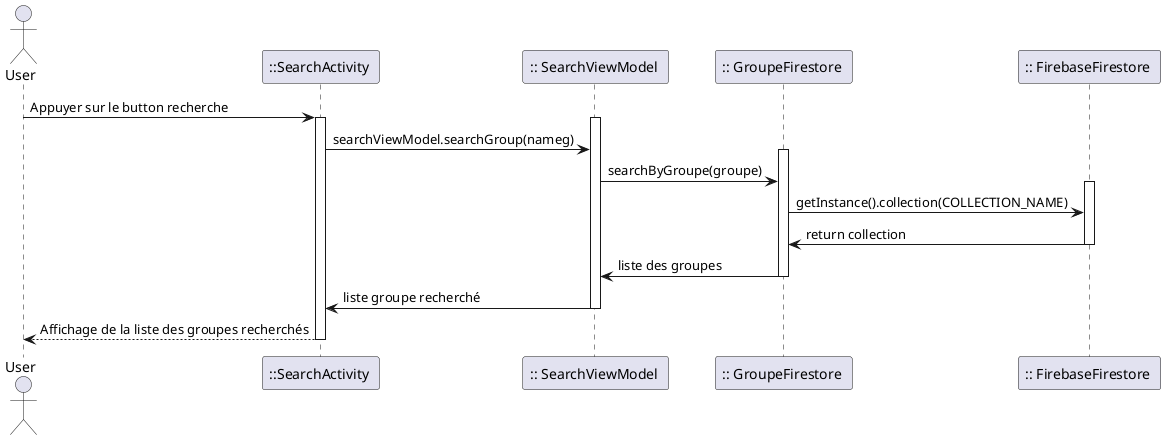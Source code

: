 @startuml
actor User as g
participant "::SearchActivity " as act
participant ":: SearchViewModel " as searchvm
participant ":: GroupeFirestore " as searchb
participant ":: FirebaseFirestore " as base


g -> act: Appuyer sur le button recherche
activate act
activate searchvm
act -> searchvm : searchViewModel.searchGroup(nameg)
activate searchb
searchvm -> searchb : searchByGroupe(groupe)
activate base
searchb -> base : getInstance().collection(COLLECTION_NAME)
base -> searchb : return collection
deactivate base
searchb -> searchvm : liste des groupes
deactivate searchb
searchvm -> act : liste groupe recherché
deactivate searchvm
act --> g : Affichage de la liste des groupes recherchés
deactivate act

@enduml